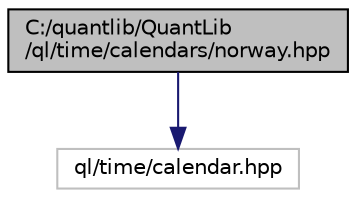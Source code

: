 digraph "C:/quantlib/QuantLib/ql/time/calendars/norway.hpp"
{
  edge [fontname="Helvetica",fontsize="10",labelfontname="Helvetica",labelfontsize="10"];
  node [fontname="Helvetica",fontsize="10",shape=record];
  Node1 [label="C:/quantlib/QuantLib\l/ql/time/calendars/norway.hpp",height=0.2,width=0.4,color="black", fillcolor="grey75", style="filled", fontcolor="black"];
  Node1 -> Node2 [color="midnightblue",fontsize="10",style="solid"];
  Node2 [label="ql/time/calendar.hpp",height=0.2,width=0.4,color="grey75", fillcolor="white", style="filled"];
}
